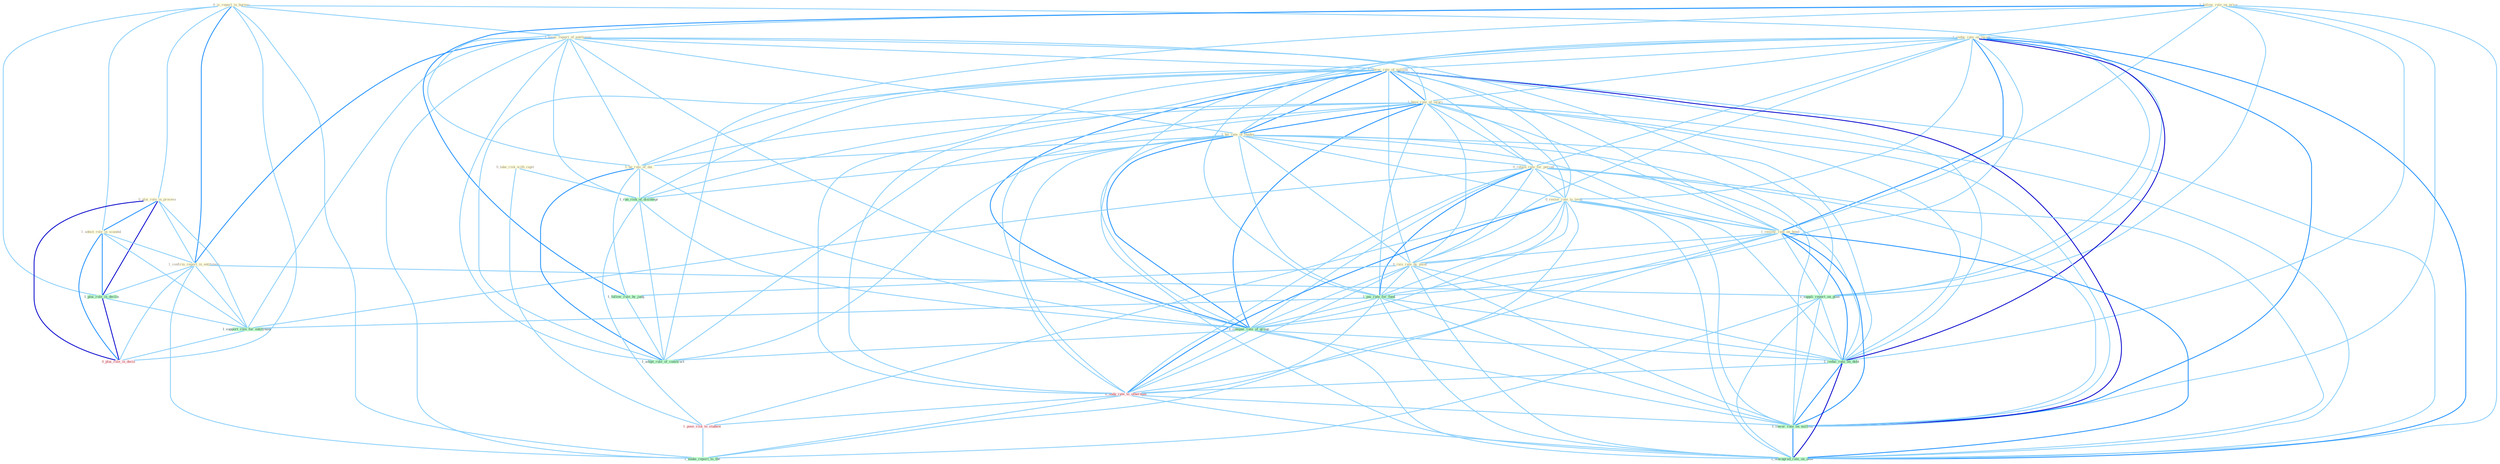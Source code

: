 Graph G{ 
    node
    [shape=polygon,style=filled,width=.5,height=.06,color="#BDFCC9",fixedsize=true,fontsize=4,
    fontcolor="#2f4f4f"];
    {node
    [color="#ffffe0", fontcolor="#8b7d6b"] "0_is_report_in_bureau " "0_plai_role_in_process " "1_admit_role_in_scandal " "1_know_report_of_entitynam " "1_follow_rule_on_price " "1_reduc_rate_on_incom " "1_lower_rate_of_million " "1_have_rate_of_injuri " "0_take_risk_with_capit " "1_confirm_report_in_entitynam " "1_hit_rate_of_leader " "0_retain_rate_for_period " "0_restor_rate_to_level " "1_review_rate_on_bond " "0_rais_rate_by_point " "1_be_rule_of_dai "}
{node [color="#fff0f5", fontcolor="#b22222"] "0_nudg_rate_to_othernum " "1_pose_risk_to_student " "0_plai_role_in_decis "}
edge [color="#B0E2FF"];

	"0_is_report_in_bureau " -- "0_plai_role_in_process " [w="1", color="#87cefa" ];
	"0_is_report_in_bureau " -- "1_admit_role_in_scandal " [w="1", color="#87cefa" ];
	"0_is_report_in_bureau " -- "1_know_report_of_entitynam " [w="1", color="#87cefa" ];
	"0_is_report_in_bureau " -- "1_confirm_report_in_entitynam " [w="2", color="#1e90ff" , len=0.8];
	"0_is_report_in_bureau " -- "1_plai_role_in_declin " [w="1", color="#87cefa" ];
	"0_is_report_in_bureau " -- "1_suppli_report_on_plan " [w="1", color="#87cefa" ];
	"0_is_report_in_bureau " -- "0_plai_role_in_decis " [w="1", color="#87cefa" ];
	"0_is_report_in_bureau " -- "1_make_report_to_the " [w="1", color="#87cefa" ];
	"0_plai_role_in_process " -- "1_admit_role_in_scandal " [w="2", color="#1e90ff" , len=0.8];
	"0_plai_role_in_process " -- "1_confirm_report_in_entitynam " [w="1", color="#87cefa" ];
	"0_plai_role_in_process " -- "1_plai_role_in_declin " [w="3", color="#0000cd" , len=0.6];
	"0_plai_role_in_process " -- "1_support_role_for_entitynam " [w="1", color="#87cefa" ];
	"0_plai_role_in_process " -- "0_plai_role_in_decis " [w="3", color="#0000cd" , len=0.6];
	"1_admit_role_in_scandal " -- "1_confirm_report_in_entitynam " [w="1", color="#87cefa" ];
	"1_admit_role_in_scandal " -- "1_plai_role_in_declin " [w="2", color="#1e90ff" , len=0.8];
	"1_admit_role_in_scandal " -- "1_support_role_for_entitynam " [w="1", color="#87cefa" ];
	"1_admit_role_in_scandal " -- "0_plai_role_in_decis " [w="2", color="#1e90ff" , len=0.8];
	"1_know_report_of_entitynam " -- "1_lower_rate_of_million " [w="1", color="#87cefa" ];
	"1_know_report_of_entitynam " -- "1_have_rate_of_injuri " [w="1", color="#87cefa" ];
	"1_know_report_of_entitynam " -- "1_confirm_report_in_entitynam " [w="2", color="#1e90ff" , len=0.8];
	"1_know_report_of_entitynam " -- "1_hit_rate_of_leader " [w="1", color="#87cefa" ];
	"1_know_report_of_entitynam " -- "1_be_rule_of_dai " [w="1", color="#87cefa" ];
	"1_know_report_of_entitynam " -- "1_run_risk_of_disintegr " [w="1", color="#87cefa" ];
	"1_know_report_of_entitynam " -- "1_suppli_report_on_plan " [w="1", color="#87cefa" ];
	"1_know_report_of_entitynam " -- "1_compar_rate_of_group " [w="1", color="#87cefa" ];
	"1_know_report_of_entitynam " -- "1_support_role_for_entitynam " [w="1", color="#87cefa" ];
	"1_know_report_of_entitynam " -- "1_adopt_rule_of_construct " [w="1", color="#87cefa" ];
	"1_know_report_of_entitynam " -- "1_make_report_to_the " [w="1", color="#87cefa" ];
	"1_follow_rule_on_price " -- "1_reduc_rate_on_incom " [w="1", color="#87cefa" ];
	"1_follow_rule_on_price " -- "1_review_rate_on_bond " [w="1", color="#87cefa" ];
	"1_follow_rule_on_price " -- "1_be_rule_of_dai " [w="1", color="#87cefa" ];
	"1_follow_rule_on_price " -- "1_suppli_report_on_plan " [w="1", color="#87cefa" ];
	"1_follow_rule_on_price " -- "1_follow_rule_by_judg " [w="2", color="#1e90ff" , len=0.8];
	"1_follow_rule_on_price " -- "1_reduc_rate_on_debt " [w="1", color="#87cefa" ];
	"1_follow_rule_on_price " -- "1_adopt_rule_of_construct " [w="1", color="#87cefa" ];
	"1_follow_rule_on_price " -- "1_lower_rate_on_million " [w="1", color="#87cefa" ];
	"1_follow_rule_on_price " -- "1_downgrad_rate_on_debt " [w="1", color="#87cefa" ];
	"1_reduc_rate_on_incom " -- "1_lower_rate_of_million " [w="1", color="#87cefa" ];
	"1_reduc_rate_on_incom " -- "1_have_rate_of_injuri " [w="1", color="#87cefa" ];
	"1_reduc_rate_on_incom " -- "1_hit_rate_of_leader " [w="1", color="#87cefa" ];
	"1_reduc_rate_on_incom " -- "0_retain_rate_for_period " [w="1", color="#87cefa" ];
	"1_reduc_rate_on_incom " -- "0_restor_rate_to_level " [w="1", color="#87cefa" ];
	"1_reduc_rate_on_incom " -- "1_review_rate_on_bond " [w="2", color="#1e90ff" , len=0.8];
	"1_reduc_rate_on_incom " -- "0_rais_rate_by_point " [w="1", color="#87cefa" ];
	"1_reduc_rate_on_incom " -- "1_suppli_report_on_plan " [w="1", color="#87cefa" ];
	"1_reduc_rate_on_incom " -- "1_pai_rate_for_fund " [w="1", color="#87cefa" ];
	"1_reduc_rate_on_incom " -- "1_compar_rate_of_group " [w="1", color="#87cefa" ];
	"1_reduc_rate_on_incom " -- "1_reduc_rate_on_debt " [w="3", color="#0000cd" , len=0.6];
	"1_reduc_rate_on_incom " -- "0_nudg_rate_to_othernum " [w="1", color="#87cefa" ];
	"1_reduc_rate_on_incom " -- "1_lower_rate_on_million " [w="2", color="#1e90ff" , len=0.8];
	"1_reduc_rate_on_incom " -- "1_downgrad_rate_on_debt " [w="2", color="#1e90ff" , len=0.8];
	"1_lower_rate_of_million " -- "1_have_rate_of_injuri " [w="2", color="#1e90ff" , len=0.8];
	"1_lower_rate_of_million " -- "1_hit_rate_of_leader " [w="2", color="#1e90ff" , len=0.8];
	"1_lower_rate_of_million " -- "0_retain_rate_for_period " [w="1", color="#87cefa" ];
	"1_lower_rate_of_million " -- "0_restor_rate_to_level " [w="1", color="#87cefa" ];
	"1_lower_rate_of_million " -- "1_review_rate_on_bond " [w="1", color="#87cefa" ];
	"1_lower_rate_of_million " -- "0_rais_rate_by_point " [w="1", color="#87cefa" ];
	"1_lower_rate_of_million " -- "1_be_rule_of_dai " [w="1", color="#87cefa" ];
	"1_lower_rate_of_million " -- "1_run_risk_of_disintegr " [w="1", color="#87cefa" ];
	"1_lower_rate_of_million " -- "1_pai_rate_for_fund " [w="1", color="#87cefa" ];
	"1_lower_rate_of_million " -- "1_compar_rate_of_group " [w="2", color="#1e90ff" , len=0.8];
	"1_lower_rate_of_million " -- "1_reduc_rate_on_debt " [w="1", color="#87cefa" ];
	"1_lower_rate_of_million " -- "0_nudg_rate_to_othernum " [w="1", color="#87cefa" ];
	"1_lower_rate_of_million " -- "1_adopt_rule_of_construct " [w="1", color="#87cefa" ];
	"1_lower_rate_of_million " -- "1_lower_rate_on_million " [w="3", color="#0000cd" , len=0.6];
	"1_lower_rate_of_million " -- "1_downgrad_rate_on_debt " [w="1", color="#87cefa" ];
	"1_have_rate_of_injuri " -- "1_hit_rate_of_leader " [w="2", color="#1e90ff" , len=0.8];
	"1_have_rate_of_injuri " -- "0_retain_rate_for_period " [w="1", color="#87cefa" ];
	"1_have_rate_of_injuri " -- "0_restor_rate_to_level " [w="1", color="#87cefa" ];
	"1_have_rate_of_injuri " -- "1_review_rate_on_bond " [w="1", color="#87cefa" ];
	"1_have_rate_of_injuri " -- "0_rais_rate_by_point " [w="1", color="#87cefa" ];
	"1_have_rate_of_injuri " -- "1_be_rule_of_dai " [w="1", color="#87cefa" ];
	"1_have_rate_of_injuri " -- "1_run_risk_of_disintegr " [w="1", color="#87cefa" ];
	"1_have_rate_of_injuri " -- "1_pai_rate_for_fund " [w="1", color="#87cefa" ];
	"1_have_rate_of_injuri " -- "1_compar_rate_of_group " [w="2", color="#1e90ff" , len=0.8];
	"1_have_rate_of_injuri " -- "1_reduc_rate_on_debt " [w="1", color="#87cefa" ];
	"1_have_rate_of_injuri " -- "0_nudg_rate_to_othernum " [w="1", color="#87cefa" ];
	"1_have_rate_of_injuri " -- "1_adopt_rule_of_construct " [w="1", color="#87cefa" ];
	"1_have_rate_of_injuri " -- "1_lower_rate_on_million " [w="1", color="#87cefa" ];
	"1_have_rate_of_injuri " -- "1_downgrad_rate_on_debt " [w="1", color="#87cefa" ];
	"0_take_risk_with_capit " -- "1_run_risk_of_disintegr " [w="1", color="#87cefa" ];
	"0_take_risk_with_capit " -- "1_pose_risk_to_student " [w="1", color="#87cefa" ];
	"1_confirm_report_in_entitynam " -- "1_plai_role_in_declin " [w="1", color="#87cefa" ];
	"1_confirm_report_in_entitynam " -- "1_suppli_report_on_plan " [w="1", color="#87cefa" ];
	"1_confirm_report_in_entitynam " -- "1_support_role_for_entitynam " [w="1", color="#87cefa" ];
	"1_confirm_report_in_entitynam " -- "0_plai_role_in_decis " [w="1", color="#87cefa" ];
	"1_confirm_report_in_entitynam " -- "1_make_report_to_the " [w="1", color="#87cefa" ];
	"1_hit_rate_of_leader " -- "0_retain_rate_for_period " [w="1", color="#87cefa" ];
	"1_hit_rate_of_leader " -- "0_restor_rate_to_level " [w="1", color="#87cefa" ];
	"1_hit_rate_of_leader " -- "1_review_rate_on_bond " [w="1", color="#87cefa" ];
	"1_hit_rate_of_leader " -- "0_rais_rate_by_point " [w="1", color="#87cefa" ];
	"1_hit_rate_of_leader " -- "1_be_rule_of_dai " [w="1", color="#87cefa" ];
	"1_hit_rate_of_leader " -- "1_run_risk_of_disintegr " [w="1", color="#87cefa" ];
	"1_hit_rate_of_leader " -- "1_pai_rate_for_fund " [w="1", color="#87cefa" ];
	"1_hit_rate_of_leader " -- "1_compar_rate_of_group " [w="2", color="#1e90ff" , len=0.8];
	"1_hit_rate_of_leader " -- "1_reduc_rate_on_debt " [w="1", color="#87cefa" ];
	"1_hit_rate_of_leader " -- "0_nudg_rate_to_othernum " [w="1", color="#87cefa" ];
	"1_hit_rate_of_leader " -- "1_adopt_rule_of_construct " [w="1", color="#87cefa" ];
	"1_hit_rate_of_leader " -- "1_lower_rate_on_million " [w="1", color="#87cefa" ];
	"1_hit_rate_of_leader " -- "1_downgrad_rate_on_debt " [w="1", color="#87cefa" ];
	"0_retain_rate_for_period " -- "0_restor_rate_to_level " [w="1", color="#87cefa" ];
	"0_retain_rate_for_period " -- "1_review_rate_on_bond " [w="1", color="#87cefa" ];
	"0_retain_rate_for_period " -- "0_rais_rate_by_point " [w="1", color="#87cefa" ];
	"0_retain_rate_for_period " -- "1_pai_rate_for_fund " [w="2", color="#1e90ff" , len=0.8];
	"0_retain_rate_for_period " -- "1_compar_rate_of_group " [w="1", color="#87cefa" ];
	"0_retain_rate_for_period " -- "1_reduc_rate_on_debt " [w="1", color="#87cefa" ];
	"0_retain_rate_for_period " -- "0_nudg_rate_to_othernum " [w="1", color="#87cefa" ];
	"0_retain_rate_for_period " -- "1_support_role_for_entitynam " [w="1", color="#87cefa" ];
	"0_retain_rate_for_period " -- "1_lower_rate_on_million " [w="1", color="#87cefa" ];
	"0_retain_rate_for_period " -- "1_downgrad_rate_on_debt " [w="1", color="#87cefa" ];
	"0_restor_rate_to_level " -- "1_review_rate_on_bond " [w="1", color="#87cefa" ];
	"0_restor_rate_to_level " -- "0_rais_rate_by_point " [w="1", color="#87cefa" ];
	"0_restor_rate_to_level " -- "1_pai_rate_for_fund " [w="1", color="#87cefa" ];
	"0_restor_rate_to_level " -- "1_compar_rate_of_group " [w="1", color="#87cefa" ];
	"0_restor_rate_to_level " -- "1_reduc_rate_on_debt " [w="1", color="#87cefa" ];
	"0_restor_rate_to_level " -- "0_nudg_rate_to_othernum " [w="2", color="#1e90ff" , len=0.8];
	"0_restor_rate_to_level " -- "1_pose_risk_to_student " [w="1", color="#87cefa" ];
	"0_restor_rate_to_level " -- "1_lower_rate_on_million " [w="1", color="#87cefa" ];
	"0_restor_rate_to_level " -- "1_downgrad_rate_on_debt " [w="1", color="#87cefa" ];
	"0_restor_rate_to_level " -- "1_make_report_to_the " [w="1", color="#87cefa" ];
	"1_review_rate_on_bond " -- "0_rais_rate_by_point " [w="1", color="#87cefa" ];
	"1_review_rate_on_bond " -- "1_suppli_report_on_plan " [w="1", color="#87cefa" ];
	"1_review_rate_on_bond " -- "1_pai_rate_for_fund " [w="1", color="#87cefa" ];
	"1_review_rate_on_bond " -- "1_compar_rate_of_group " [w="1", color="#87cefa" ];
	"1_review_rate_on_bond " -- "1_reduc_rate_on_debt " [w="2", color="#1e90ff" , len=0.8];
	"1_review_rate_on_bond " -- "0_nudg_rate_to_othernum " [w="1", color="#87cefa" ];
	"1_review_rate_on_bond " -- "1_lower_rate_on_million " [w="2", color="#1e90ff" , len=0.8];
	"1_review_rate_on_bond " -- "1_downgrad_rate_on_debt " [w="2", color="#1e90ff" , len=0.8];
	"0_rais_rate_by_point " -- "1_pai_rate_for_fund " [w="1", color="#87cefa" ];
	"0_rais_rate_by_point " -- "1_follow_rule_by_judg " [w="1", color="#87cefa" ];
	"0_rais_rate_by_point " -- "1_compar_rate_of_group " [w="1", color="#87cefa" ];
	"0_rais_rate_by_point " -- "1_reduc_rate_on_debt " [w="1", color="#87cefa" ];
	"0_rais_rate_by_point " -- "0_nudg_rate_to_othernum " [w="1", color="#87cefa" ];
	"0_rais_rate_by_point " -- "1_lower_rate_on_million " [w="1", color="#87cefa" ];
	"0_rais_rate_by_point " -- "1_downgrad_rate_on_debt " [w="1", color="#87cefa" ];
	"1_be_rule_of_dai " -- "1_run_risk_of_disintegr " [w="1", color="#87cefa" ];
	"1_be_rule_of_dai " -- "1_follow_rule_by_judg " [w="1", color="#87cefa" ];
	"1_be_rule_of_dai " -- "1_compar_rate_of_group " [w="1", color="#87cefa" ];
	"1_be_rule_of_dai " -- "1_adopt_rule_of_construct " [w="2", color="#1e90ff" , len=0.8];
	"1_run_risk_of_disintegr " -- "1_compar_rate_of_group " [w="1", color="#87cefa" ];
	"1_run_risk_of_disintegr " -- "1_pose_risk_to_student " [w="1", color="#87cefa" ];
	"1_run_risk_of_disintegr " -- "1_adopt_rule_of_construct " [w="1", color="#87cefa" ];
	"1_plai_role_in_declin " -- "1_support_role_for_entitynam " [w="1", color="#87cefa" ];
	"1_plai_role_in_declin " -- "0_plai_role_in_decis " [w="3", color="#0000cd" , len=0.6];
	"1_suppli_report_on_plan " -- "1_reduc_rate_on_debt " [w="1", color="#87cefa" ];
	"1_suppli_report_on_plan " -- "1_lower_rate_on_million " [w="1", color="#87cefa" ];
	"1_suppli_report_on_plan " -- "1_downgrad_rate_on_debt " [w="1", color="#87cefa" ];
	"1_suppli_report_on_plan " -- "1_make_report_to_the " [w="1", color="#87cefa" ];
	"1_pai_rate_for_fund " -- "1_compar_rate_of_group " [w="1", color="#87cefa" ];
	"1_pai_rate_for_fund " -- "1_reduc_rate_on_debt " [w="1", color="#87cefa" ];
	"1_pai_rate_for_fund " -- "0_nudg_rate_to_othernum " [w="1", color="#87cefa" ];
	"1_pai_rate_for_fund " -- "1_support_role_for_entitynam " [w="1", color="#87cefa" ];
	"1_pai_rate_for_fund " -- "1_lower_rate_on_million " [w="1", color="#87cefa" ];
	"1_pai_rate_for_fund " -- "1_downgrad_rate_on_debt " [w="1", color="#87cefa" ];
	"1_follow_rule_by_judg " -- "1_adopt_rule_of_construct " [w="1", color="#87cefa" ];
	"1_compar_rate_of_group " -- "1_reduc_rate_on_debt " [w="1", color="#87cefa" ];
	"1_compar_rate_of_group " -- "0_nudg_rate_to_othernum " [w="1", color="#87cefa" ];
	"1_compar_rate_of_group " -- "1_adopt_rule_of_construct " [w="1", color="#87cefa" ];
	"1_compar_rate_of_group " -- "1_lower_rate_on_million " [w="1", color="#87cefa" ];
	"1_compar_rate_of_group " -- "1_downgrad_rate_on_debt " [w="1", color="#87cefa" ];
	"1_reduc_rate_on_debt " -- "0_nudg_rate_to_othernum " [w="1", color="#87cefa" ];
	"1_reduc_rate_on_debt " -- "1_lower_rate_on_million " [w="2", color="#1e90ff" , len=0.8];
	"1_reduc_rate_on_debt " -- "1_downgrad_rate_on_debt " [w="3", color="#0000cd" , len=0.6];
	"0_nudg_rate_to_othernum " -- "1_pose_risk_to_student " [w="1", color="#87cefa" ];
	"0_nudg_rate_to_othernum " -- "1_lower_rate_on_million " [w="1", color="#87cefa" ];
	"0_nudg_rate_to_othernum " -- "1_downgrad_rate_on_debt " [w="1", color="#87cefa" ];
	"0_nudg_rate_to_othernum " -- "1_make_report_to_the " [w="1", color="#87cefa" ];
	"1_support_role_for_entitynam " -- "0_plai_role_in_decis " [w="1", color="#87cefa" ];
	"1_pose_risk_to_student " -- "1_make_report_to_the " [w="1", color="#87cefa" ];
	"1_lower_rate_on_million " -- "1_downgrad_rate_on_debt " [w="2", color="#1e90ff" , len=0.8];
}
